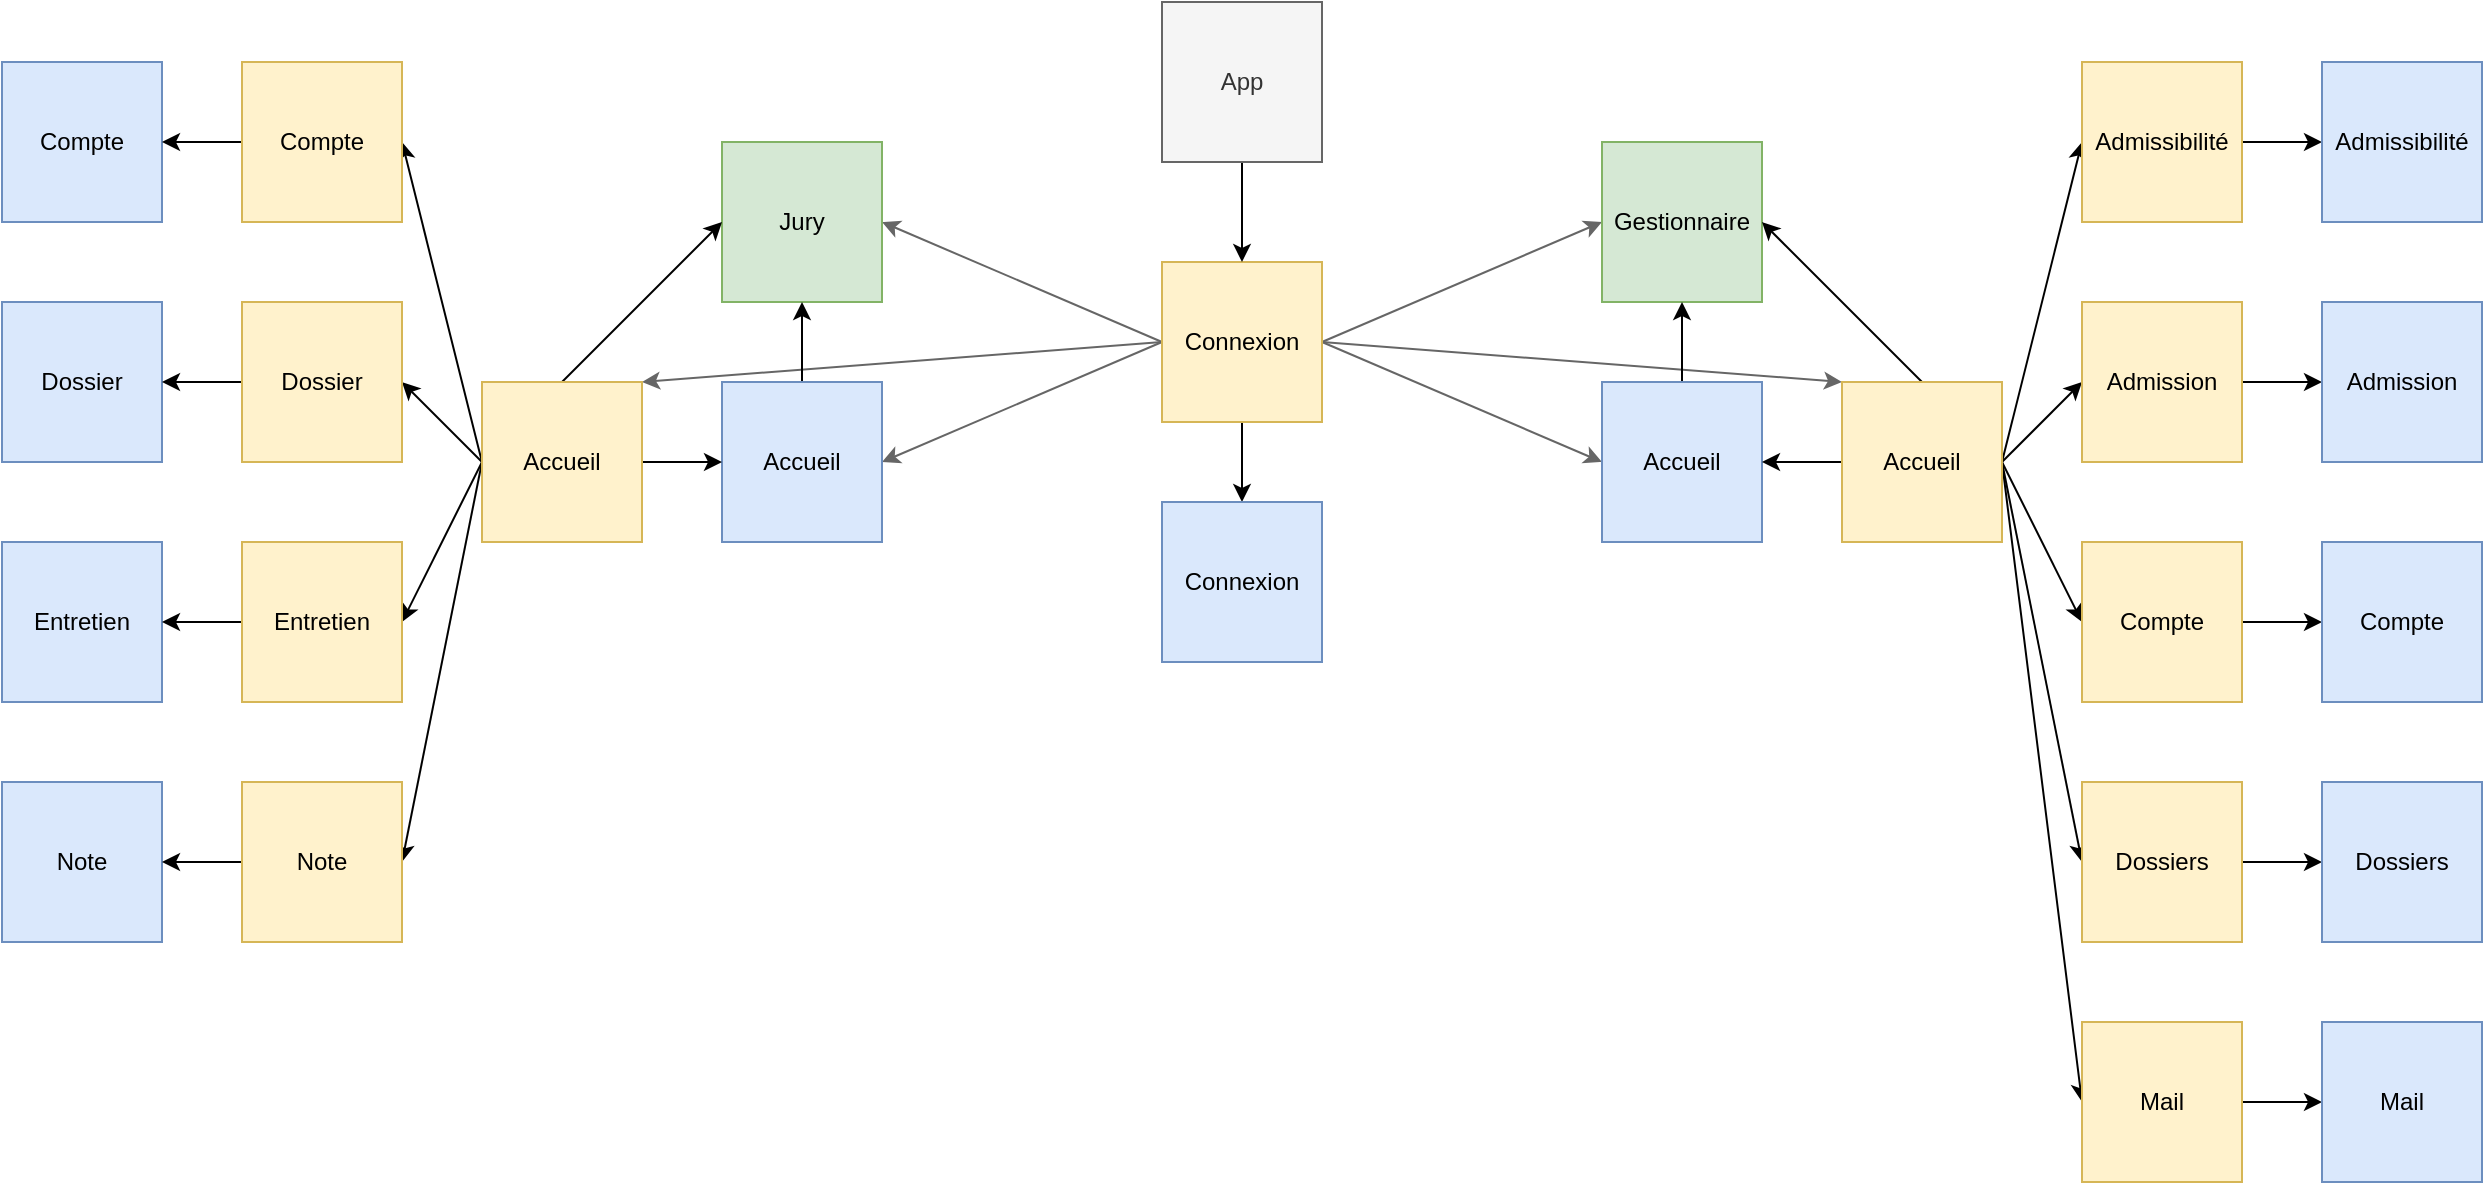 <mxfile version="12.5.1" type="google"><diagram id="GIMa8xhFMLu0uqK9BJPi" name="Page-1"><mxGraphModel dx="1993" dy="583" grid="1" gridSize="10" guides="1" tooltips="1" connect="1" arrows="1" fold="1" page="1" pageScale="1" pageWidth="827" pageHeight="1169" math="0" shadow="0"><root><mxCell id="0"/><mxCell id="1" parent="0"/><mxCell id="MJVrh-w2RO9OqSl_4I5g-86" style="edgeStyle=none;rounded=0;orthogonalLoop=1;jettySize=auto;html=1;entryX=1;entryY=0.5;entryDx=0;entryDy=0;fillColor=#f5f5f5;strokeColor=#666666;exitX=0;exitY=0.5;exitDx=0;exitDy=0;" parent="1" source="MJVrh-w2RO9OqSl_4I5g-1" target="MJVrh-w2RO9OqSl_4I5g-2" edge="1"><mxGeometry relative="1" as="geometry"/></mxCell><mxCell id="MJVrh-w2RO9OqSl_4I5g-87" style="edgeStyle=none;rounded=0;orthogonalLoop=1;jettySize=auto;html=1;entryX=1;entryY=0.5;entryDx=0;entryDy=0;exitX=0;exitY=0.5;exitDx=0;exitDy=0;fillColor=#f5f5f5;strokeColor=#666666;" parent="1" source="MJVrh-w2RO9OqSl_4I5g-1" target="MJVrh-w2RO9OqSl_4I5g-4" edge="1"><mxGeometry relative="1" as="geometry"/></mxCell><mxCell id="MJVrh-w2RO9OqSl_4I5g-88" style="edgeStyle=none;rounded=0;orthogonalLoop=1;jettySize=auto;html=1;entryX=1;entryY=0;entryDx=0;entryDy=0;exitX=0;exitY=0.5;exitDx=0;exitDy=0;fillColor=#f5f5f5;strokeColor=#666666;" parent="1" source="MJVrh-w2RO9OqSl_4I5g-1" target="MJVrh-w2RO9OqSl_4I5g-6" edge="1"><mxGeometry relative="1" as="geometry"/></mxCell><mxCell id="MJVrh-w2RO9OqSl_4I5g-89" style="edgeStyle=none;rounded=0;orthogonalLoop=1;jettySize=auto;html=1;entryX=0;entryY=0.5;entryDx=0;entryDy=0;fillColor=#f5f5f5;strokeColor=#666666;exitX=1;exitY=0.5;exitDx=0;exitDy=0;" parent="1" source="MJVrh-w2RO9OqSl_4I5g-1" target="MJVrh-w2RO9OqSl_4I5g-3" edge="1"><mxGeometry relative="1" as="geometry"/></mxCell><mxCell id="MJVrh-w2RO9OqSl_4I5g-90" style="edgeStyle=none;rounded=0;orthogonalLoop=1;jettySize=auto;html=1;entryX=0;entryY=0.5;entryDx=0;entryDy=0;exitX=1;exitY=0.5;exitDx=0;exitDy=0;fillColor=#f5f5f5;strokeColor=#666666;" parent="1" source="MJVrh-w2RO9OqSl_4I5g-1" target="MJVrh-w2RO9OqSl_4I5g-5" edge="1"><mxGeometry relative="1" as="geometry"/></mxCell><mxCell id="MJVrh-w2RO9OqSl_4I5g-91" style="edgeStyle=none;rounded=0;orthogonalLoop=1;jettySize=auto;html=1;entryX=0;entryY=0;entryDx=0;entryDy=0;exitX=1;exitY=0.5;exitDx=0;exitDy=0;fillColor=#f5f5f5;strokeColor=#666666;" parent="1" source="MJVrh-w2RO9OqSl_4I5g-1" target="MJVrh-w2RO9OqSl_4I5g-7" edge="1"><mxGeometry relative="1" as="geometry"/></mxCell><mxCell id="2uZuae8kxuRjFTnyHOeI-5" style="edgeStyle=orthogonalEdgeStyle;rounded=0;orthogonalLoop=1;jettySize=auto;html=1;" parent="1" source="MJVrh-w2RO9OqSl_4I5g-1" target="2uZuae8kxuRjFTnyHOeI-2" edge="1"><mxGeometry relative="1" as="geometry"/></mxCell><mxCell id="MJVrh-w2RO9OqSl_4I5g-1" value="Connexion" style="whiteSpace=wrap;html=1;aspect=fixed;fillColor=#fff2cc;strokeColor=#d6b656;" parent="1" vertex="1"><mxGeometry x="380" y="220" width="80" height="80" as="geometry"/></mxCell><mxCell id="MJVrh-w2RO9OqSl_4I5g-2" value="Jury" style="whiteSpace=wrap;html=1;aspect=fixed;fillColor=#d5e8d4;strokeColor=#82b366;" parent="1" vertex="1"><mxGeometry x="160" y="160" width="80" height="80" as="geometry"/></mxCell><mxCell id="MJVrh-w2RO9OqSl_4I5g-3" value="Gestionnaire" style="whiteSpace=wrap;html=1;aspect=fixed;fillColor=#d5e8d4;strokeColor=#82b366;" parent="1" vertex="1"><mxGeometry x="600" y="160" width="80" height="80" as="geometry"/></mxCell><mxCell id="MJVrh-w2RO9OqSl_4I5g-17" style="edgeStyle=orthogonalEdgeStyle;rounded=0;orthogonalLoop=1;jettySize=auto;html=1;exitX=0.5;exitY=0;exitDx=0;exitDy=0;" parent="1" source="MJVrh-w2RO9OqSl_4I5g-4" target="MJVrh-w2RO9OqSl_4I5g-2" edge="1"><mxGeometry relative="1" as="geometry"/></mxCell><mxCell id="MJVrh-w2RO9OqSl_4I5g-4" value="Accueil" style="whiteSpace=wrap;html=1;aspect=fixed;fillColor=#dae8fc;strokeColor=#6c8ebf;" parent="1" vertex="1"><mxGeometry x="160" y="280" width="80" height="80" as="geometry"/></mxCell><mxCell id="MJVrh-w2RO9OqSl_4I5g-70" style="edgeStyle=none;rounded=0;orthogonalLoop=1;jettySize=auto;html=1;entryX=0.5;entryY=1;entryDx=0;entryDy=0;" parent="1" source="MJVrh-w2RO9OqSl_4I5g-5" target="MJVrh-w2RO9OqSl_4I5g-3" edge="1"><mxGeometry relative="1" as="geometry"/></mxCell><mxCell id="MJVrh-w2RO9OqSl_4I5g-5" value="Accueil" style="whiteSpace=wrap;html=1;aspect=fixed;fillColor=#dae8fc;strokeColor=#6c8ebf;" parent="1" vertex="1"><mxGeometry x="600" y="280" width="80" height="80" as="geometry"/></mxCell><mxCell id="MJVrh-w2RO9OqSl_4I5g-18" style="edgeStyle=orthogonalEdgeStyle;rounded=0;orthogonalLoop=1;jettySize=auto;html=1;" parent="1" source="MJVrh-w2RO9OqSl_4I5g-6" target="MJVrh-w2RO9OqSl_4I5g-4" edge="1"><mxGeometry relative="1" as="geometry"/></mxCell><mxCell id="MJVrh-w2RO9OqSl_4I5g-19" style="rounded=0;orthogonalLoop=1;jettySize=auto;html=1;entryX=0;entryY=0.5;entryDx=0;entryDy=0;exitX=0.5;exitY=0;exitDx=0;exitDy=0;" parent="1" source="MJVrh-w2RO9OqSl_4I5g-6" target="MJVrh-w2RO9OqSl_4I5g-2" edge="1"><mxGeometry relative="1" as="geometry"/></mxCell><mxCell id="MJVrh-w2RO9OqSl_4I5g-23" style="edgeStyle=none;rounded=0;orthogonalLoop=1;jettySize=auto;html=1;entryX=1;entryY=0.5;entryDx=0;entryDy=0;exitX=0;exitY=0.5;exitDx=0;exitDy=0;" parent="1" source="MJVrh-w2RO9OqSl_4I5g-6" target="MJVrh-w2RO9OqSl_4I5g-13" edge="1"><mxGeometry relative="1" as="geometry"><mxPoint x="30" y="380" as="sourcePoint"/></mxGeometry></mxCell><mxCell id="MJVrh-w2RO9OqSl_4I5g-24" style="edgeStyle=none;rounded=0;orthogonalLoop=1;jettySize=auto;html=1;entryX=1;entryY=0.5;entryDx=0;entryDy=0;exitX=0;exitY=0.5;exitDx=0;exitDy=0;" parent="1" source="MJVrh-w2RO9OqSl_4I5g-6" target="MJVrh-w2RO9OqSl_4I5g-14" edge="1"><mxGeometry relative="1" as="geometry"/></mxCell><mxCell id="MJVrh-w2RO9OqSl_4I5g-25" style="edgeStyle=none;rounded=0;orthogonalLoop=1;jettySize=auto;html=1;entryX=1;entryY=0.5;entryDx=0;entryDy=0;exitX=0;exitY=0.5;exitDx=0;exitDy=0;" parent="1" source="MJVrh-w2RO9OqSl_4I5g-6" target="MJVrh-w2RO9OqSl_4I5g-15" edge="1"><mxGeometry relative="1" as="geometry"/></mxCell><mxCell id="MJVrh-w2RO9OqSl_4I5g-59" style="edgeStyle=none;rounded=0;orthogonalLoop=1;jettySize=auto;html=1;entryX=1;entryY=0.5;entryDx=0;entryDy=0;exitX=0;exitY=0.5;exitDx=0;exitDy=0;" parent="1" source="MJVrh-w2RO9OqSl_4I5g-6" target="MJVrh-w2RO9OqSl_4I5g-9" edge="1"><mxGeometry relative="1" as="geometry"/></mxCell><mxCell id="MJVrh-w2RO9OqSl_4I5g-6" value="Accueil" style="whiteSpace=wrap;html=1;aspect=fixed;fillColor=#fff2cc;strokeColor=#d6b656;" parent="1" vertex="1"><mxGeometry x="40" y="280" width="80" height="80" as="geometry"/></mxCell><mxCell id="MJVrh-w2RO9OqSl_4I5g-71" style="edgeStyle=none;rounded=0;orthogonalLoop=1;jettySize=auto;html=1;entryX=1;entryY=0.5;entryDx=0;entryDy=0;exitX=0.5;exitY=0;exitDx=0;exitDy=0;" parent="1" source="MJVrh-w2RO9OqSl_4I5g-7" target="MJVrh-w2RO9OqSl_4I5g-3" edge="1"><mxGeometry relative="1" as="geometry"/></mxCell><mxCell id="MJVrh-w2RO9OqSl_4I5g-72" style="edgeStyle=none;rounded=0;orthogonalLoop=1;jettySize=auto;html=1;entryX=1;entryY=0.5;entryDx=0;entryDy=0;" parent="1" source="MJVrh-w2RO9OqSl_4I5g-7" target="MJVrh-w2RO9OqSl_4I5g-5" edge="1"><mxGeometry relative="1" as="geometry"/></mxCell><mxCell id="MJVrh-w2RO9OqSl_4I5g-73" style="edgeStyle=none;rounded=0;orthogonalLoop=1;jettySize=auto;html=1;entryX=0;entryY=0.5;entryDx=0;entryDy=0;exitX=1;exitY=0.5;exitDx=0;exitDy=0;" parent="1" source="MJVrh-w2RO9OqSl_4I5g-7" target="MJVrh-w2RO9OqSl_4I5g-60" edge="1"><mxGeometry relative="1" as="geometry"/></mxCell><mxCell id="MJVrh-w2RO9OqSl_4I5g-74" style="edgeStyle=none;rounded=0;orthogonalLoop=1;jettySize=auto;html=1;entryX=0;entryY=0.5;entryDx=0;entryDy=0;exitX=1;exitY=0.5;exitDx=0;exitDy=0;" parent="1" source="MJVrh-w2RO9OqSl_4I5g-7" target="MJVrh-w2RO9OqSl_4I5g-61" edge="1"><mxGeometry relative="1" as="geometry"/></mxCell><mxCell id="MJVrh-w2RO9OqSl_4I5g-75" style="edgeStyle=none;rounded=0;orthogonalLoop=1;jettySize=auto;html=1;entryX=0;entryY=0.5;entryDx=0;entryDy=0;exitX=1;exitY=0.5;exitDx=0;exitDy=0;" parent="1" source="MJVrh-w2RO9OqSl_4I5g-7" target="MJVrh-w2RO9OqSl_4I5g-62" edge="1"><mxGeometry relative="1" as="geometry"/></mxCell><mxCell id="MJVrh-w2RO9OqSl_4I5g-76" style="edgeStyle=none;rounded=0;orthogonalLoop=1;jettySize=auto;html=1;entryX=0;entryY=0.5;entryDx=0;entryDy=0;exitX=1;exitY=0.5;exitDx=0;exitDy=0;" parent="1" source="MJVrh-w2RO9OqSl_4I5g-7" target="MJVrh-w2RO9OqSl_4I5g-63" edge="1"><mxGeometry relative="1" as="geometry"/></mxCell><mxCell id="MJVrh-w2RO9OqSl_4I5g-77" style="edgeStyle=none;rounded=0;orthogonalLoop=1;jettySize=auto;html=1;entryX=0;entryY=0.5;entryDx=0;entryDy=0;exitX=1;exitY=0.5;exitDx=0;exitDy=0;" parent="1" source="MJVrh-w2RO9OqSl_4I5g-7" target="MJVrh-w2RO9OqSl_4I5g-64" edge="1"><mxGeometry relative="1" as="geometry"/></mxCell><mxCell id="MJVrh-w2RO9OqSl_4I5g-7" value="Accueil" style="whiteSpace=wrap;html=1;aspect=fixed;fillColor=#fff2cc;strokeColor=#d6b656;" parent="1" vertex="1"><mxGeometry x="720" y="280" width="80" height="80" as="geometry"/></mxCell><mxCell id="MJVrh-w2RO9OqSl_4I5g-8" value="Compte" style="whiteSpace=wrap;html=1;aspect=fixed;fillColor=#dae8fc;strokeColor=#6c8ebf;" parent="1" vertex="1"><mxGeometry x="-200" y="120" width="80" height="80" as="geometry"/></mxCell><mxCell id="MJVrh-w2RO9OqSl_4I5g-21" style="edgeStyle=none;rounded=0;orthogonalLoop=1;jettySize=auto;html=1;entryX=1;entryY=0.5;entryDx=0;entryDy=0;" parent="1" source="MJVrh-w2RO9OqSl_4I5g-9" target="MJVrh-w2RO9OqSl_4I5g-8" edge="1"><mxGeometry relative="1" as="geometry"/></mxCell><mxCell id="MJVrh-w2RO9OqSl_4I5g-9" value="Compte" style="whiteSpace=wrap;html=1;aspect=fixed;fillColor=#fff2cc;strokeColor=#d6b656;" parent="1" vertex="1"><mxGeometry x="-80" y="120" width="80" height="80" as="geometry"/></mxCell><mxCell id="MJVrh-w2RO9OqSl_4I5g-10" value="Dossier" style="whiteSpace=wrap;html=1;aspect=fixed;fillColor=#dae8fc;strokeColor=#6c8ebf;" parent="1" vertex="1"><mxGeometry x="-200" y="240" width="80" height="80" as="geometry"/></mxCell><mxCell id="MJVrh-w2RO9OqSl_4I5g-11" value="Entretien" style="whiteSpace=wrap;html=1;aspect=fixed;fillColor=#dae8fc;strokeColor=#6c8ebf;" parent="1" vertex="1"><mxGeometry x="-200" y="360" width="80" height="80" as="geometry"/></mxCell><mxCell id="MJVrh-w2RO9OqSl_4I5g-12" value="Note" style="whiteSpace=wrap;html=1;aspect=fixed;fillColor=#dae8fc;strokeColor=#6c8ebf;" parent="1" vertex="1"><mxGeometry x="-200" y="480" width="80" height="80" as="geometry"/></mxCell><mxCell id="MJVrh-w2RO9OqSl_4I5g-31" style="edgeStyle=none;rounded=0;orthogonalLoop=1;jettySize=auto;html=1;entryX=1;entryY=0.5;entryDx=0;entryDy=0;" parent="1" source="MJVrh-w2RO9OqSl_4I5g-13" target="MJVrh-w2RO9OqSl_4I5g-10" edge="1"><mxGeometry relative="1" as="geometry"/></mxCell><mxCell id="MJVrh-w2RO9OqSl_4I5g-13" value="Dossier" style="whiteSpace=wrap;html=1;aspect=fixed;fillColor=#fff2cc;strokeColor=#d6b656;" parent="1" vertex="1"><mxGeometry x="-80" y="240" width="80" height="80" as="geometry"/></mxCell><mxCell id="MJVrh-w2RO9OqSl_4I5g-30" style="edgeStyle=none;rounded=0;orthogonalLoop=1;jettySize=auto;html=1;" parent="1" source="MJVrh-w2RO9OqSl_4I5g-14" edge="1"><mxGeometry relative="1" as="geometry"><mxPoint x="-120" y="400" as="targetPoint"/></mxGeometry></mxCell><mxCell id="MJVrh-w2RO9OqSl_4I5g-14" value="Entretien" style="whiteSpace=wrap;html=1;aspect=fixed;fillColor=#fff2cc;strokeColor=#d6b656;" parent="1" vertex="1"><mxGeometry x="-80" y="360" width="80" height="80" as="geometry"/></mxCell><mxCell id="MJVrh-w2RO9OqSl_4I5g-29" style="edgeStyle=none;rounded=0;orthogonalLoop=1;jettySize=auto;html=1;entryX=1;entryY=0.5;entryDx=0;entryDy=0;" parent="1" source="MJVrh-w2RO9OqSl_4I5g-15" target="MJVrh-w2RO9OqSl_4I5g-12" edge="1"><mxGeometry relative="1" as="geometry"/></mxCell><mxCell id="MJVrh-w2RO9OqSl_4I5g-15" value="Note" style="whiteSpace=wrap;html=1;aspect=fixed;fillColor=#fff2cc;strokeColor=#d6b656;" parent="1" vertex="1"><mxGeometry x="-80" y="480" width="80" height="80" as="geometry"/></mxCell><mxCell id="MJVrh-w2RO9OqSl_4I5g-78" style="edgeStyle=none;rounded=0;orthogonalLoop=1;jettySize=auto;html=1;entryX=0;entryY=0.5;entryDx=0;entryDy=0;" parent="1" source="MJVrh-w2RO9OqSl_4I5g-60" target="MJVrh-w2RO9OqSl_4I5g-65" edge="1"><mxGeometry relative="1" as="geometry"/></mxCell><mxCell id="MJVrh-w2RO9OqSl_4I5g-60" value="Admissibilité" style="whiteSpace=wrap;html=1;aspect=fixed;fillColor=#fff2cc;strokeColor=#d6b656;" parent="1" vertex="1"><mxGeometry x="840" y="120" width="80" height="80" as="geometry"/></mxCell><mxCell id="MJVrh-w2RO9OqSl_4I5g-79" style="edgeStyle=none;rounded=0;orthogonalLoop=1;jettySize=auto;html=1;entryX=0;entryY=0.5;entryDx=0;entryDy=0;" parent="1" source="MJVrh-w2RO9OqSl_4I5g-61" target="MJVrh-w2RO9OqSl_4I5g-66" edge="1"><mxGeometry relative="1" as="geometry"/></mxCell><mxCell id="MJVrh-w2RO9OqSl_4I5g-61" value="Admission" style="whiteSpace=wrap;html=1;aspect=fixed;fillColor=#fff2cc;strokeColor=#d6b656;" parent="1" vertex="1"><mxGeometry x="840" y="240" width="80" height="80" as="geometry"/></mxCell><mxCell id="MJVrh-w2RO9OqSl_4I5g-80" style="edgeStyle=none;rounded=0;orthogonalLoop=1;jettySize=auto;html=1;entryX=0;entryY=0.5;entryDx=0;entryDy=0;" parent="1" source="MJVrh-w2RO9OqSl_4I5g-62" target="MJVrh-w2RO9OqSl_4I5g-67" edge="1"><mxGeometry relative="1" as="geometry"/></mxCell><mxCell id="MJVrh-w2RO9OqSl_4I5g-62" value="Compte" style="whiteSpace=wrap;html=1;aspect=fixed;fillColor=#fff2cc;strokeColor=#d6b656;" parent="1" vertex="1"><mxGeometry x="840" y="360" width="80" height="80" as="geometry"/></mxCell><mxCell id="MJVrh-w2RO9OqSl_4I5g-81" style="edgeStyle=none;rounded=0;orthogonalLoop=1;jettySize=auto;html=1;entryX=0;entryY=0.5;entryDx=0;entryDy=0;" parent="1" source="MJVrh-w2RO9OqSl_4I5g-63" target="MJVrh-w2RO9OqSl_4I5g-68" edge="1"><mxGeometry relative="1" as="geometry"/></mxCell><mxCell id="MJVrh-w2RO9OqSl_4I5g-63" value="Dossiers" style="whiteSpace=wrap;html=1;aspect=fixed;fillColor=#fff2cc;strokeColor=#d6b656;" parent="1" vertex="1"><mxGeometry x="840" y="480" width="80" height="80" as="geometry"/></mxCell><mxCell id="MJVrh-w2RO9OqSl_4I5g-82" style="edgeStyle=none;rounded=0;orthogonalLoop=1;jettySize=auto;html=1;entryX=0;entryY=0.5;entryDx=0;entryDy=0;" parent="1" source="MJVrh-w2RO9OqSl_4I5g-64" target="MJVrh-w2RO9OqSl_4I5g-69" edge="1"><mxGeometry relative="1" as="geometry"/></mxCell><mxCell id="MJVrh-w2RO9OqSl_4I5g-64" value="Mail" style="whiteSpace=wrap;html=1;aspect=fixed;fillColor=#fff2cc;strokeColor=#d6b656;" parent="1" vertex="1"><mxGeometry x="840" y="600" width="80" height="80" as="geometry"/></mxCell><mxCell id="MJVrh-w2RO9OqSl_4I5g-65" value="Admissibilité" style="whiteSpace=wrap;html=1;aspect=fixed;fillColor=#dae8fc;strokeColor=#6c8ebf;" parent="1" vertex="1"><mxGeometry x="960" y="120" width="80" height="80" as="geometry"/></mxCell><mxCell id="MJVrh-w2RO9OqSl_4I5g-66" value="Admission" style="whiteSpace=wrap;html=1;aspect=fixed;fillColor=#dae8fc;strokeColor=#6c8ebf;" parent="1" vertex="1"><mxGeometry x="960" y="240" width="80" height="80" as="geometry"/></mxCell><mxCell id="MJVrh-w2RO9OqSl_4I5g-67" value="Compte" style="whiteSpace=wrap;html=1;aspect=fixed;fillColor=#dae8fc;strokeColor=#6c8ebf;" parent="1" vertex="1"><mxGeometry x="960" y="360" width="80" height="80" as="geometry"/></mxCell><mxCell id="MJVrh-w2RO9OqSl_4I5g-68" value="Dossiers" style="whiteSpace=wrap;html=1;aspect=fixed;fillColor=#dae8fc;strokeColor=#6c8ebf;" parent="1" vertex="1"><mxGeometry x="960" y="480" width="80" height="80" as="geometry"/></mxCell><mxCell id="MJVrh-w2RO9OqSl_4I5g-69" value="Mail" style="whiteSpace=wrap;html=1;aspect=fixed;fillColor=#dae8fc;strokeColor=#6c8ebf;" parent="1" vertex="1"><mxGeometry x="960" y="600" width="80" height="80" as="geometry"/></mxCell><mxCell id="2uZuae8kxuRjFTnyHOeI-3" style="edgeStyle=orthogonalEdgeStyle;rounded=0;orthogonalLoop=1;jettySize=auto;html=1;entryX=0.5;entryY=0;entryDx=0;entryDy=0;" parent="1" source="2uZuae8kxuRjFTnyHOeI-1" target="MJVrh-w2RO9OqSl_4I5g-1" edge="1"><mxGeometry relative="1" as="geometry"/></mxCell><mxCell id="2uZuae8kxuRjFTnyHOeI-1" value="App" style="whiteSpace=wrap;html=1;aspect=fixed;fillColor=#f5f5f5;strokeColor=#666666;fontColor=#333333;" parent="1" vertex="1"><mxGeometry x="380" y="90" width="80" height="80" as="geometry"/></mxCell><mxCell id="2uZuae8kxuRjFTnyHOeI-2" value="Connexion" style="whiteSpace=wrap;html=1;aspect=fixed;fillColor=#dae8fc;strokeColor=#6c8ebf;" parent="1" vertex="1"><mxGeometry x="380" y="340" width="80" height="80" as="geometry"/></mxCell></root></mxGraphModel></diagram></mxfile>